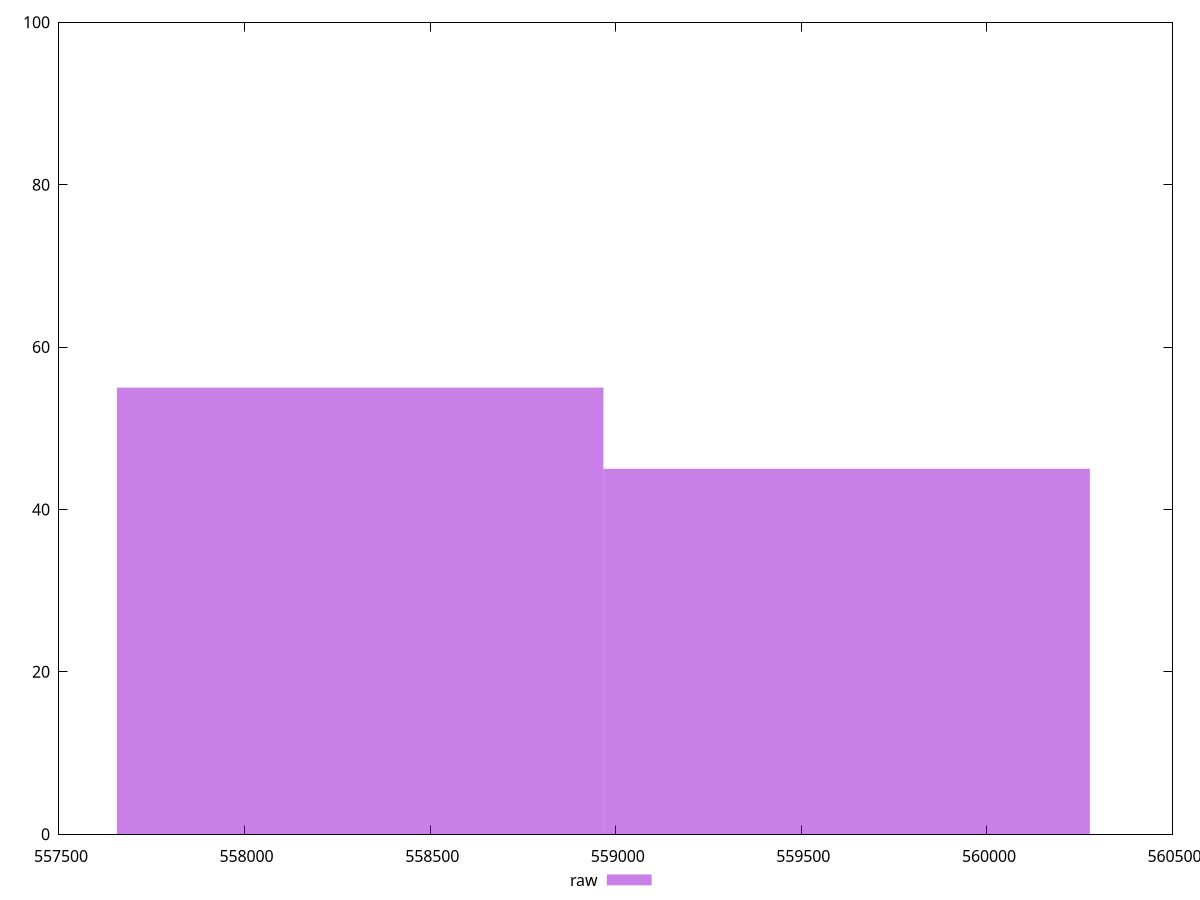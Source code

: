 reset
set terminal svg size 640, 490 enhanced background rgb 'white'
set output "report_00007_2020-12-11T15:55:29.892Z/uses-long-cache-ttl/samples/pages/raw/histogram.svg"

$raw <<EOF
559621.9862090691 45
558311.396077432 55
EOF

set key outside below
set boxwidth 1310.5901316371642
set yrange [0:100]
set style fill transparent solid 0.5 noborder

plot \
  $raw title "raw" with boxes, \


reset